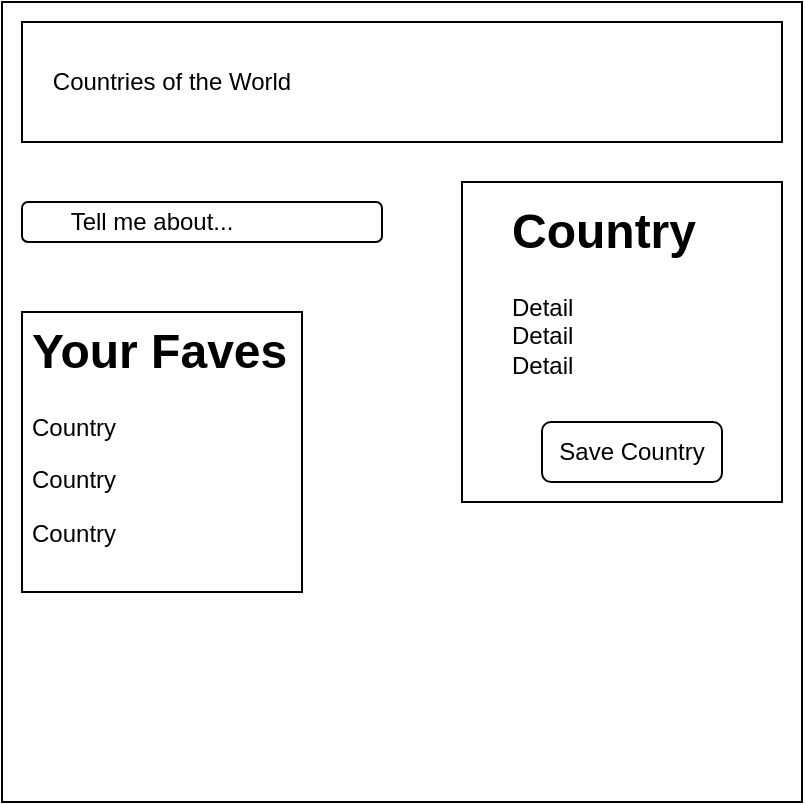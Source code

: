 <mxfile version="20.6.2" type="github">
  <diagram id="qJ6w7HNwzbd-sbemGm2J" name="Page-1">
    <mxGraphModel dx="786" dy="512" grid="1" gridSize="10" guides="1" tooltips="1" connect="1" arrows="1" fold="1" page="1" pageScale="1" pageWidth="1027" pageHeight="469" math="0" shadow="0">
      <root>
        <mxCell id="0" />
        <mxCell id="1" parent="0" />
        <mxCell id="L0vnab-JGndM7TkmbKC3-1" value="" style="whiteSpace=wrap;html=1;aspect=fixed;" vertex="1" parent="1">
          <mxGeometry x="220" y="10" width="400" height="400" as="geometry" />
        </mxCell>
        <mxCell id="L0vnab-JGndM7TkmbKC3-2" value="" style="rounded=0;whiteSpace=wrap;html=1;" vertex="1" parent="1">
          <mxGeometry x="230" y="20" width="380" height="60" as="geometry" />
        </mxCell>
        <mxCell id="L0vnab-JGndM7TkmbKC3-3" value="Countries of the World" style="text;html=1;strokeColor=none;fillColor=none;align=center;verticalAlign=middle;whiteSpace=wrap;rounded=0;" vertex="1" parent="1">
          <mxGeometry x="240" y="35" width="130" height="30" as="geometry" />
        </mxCell>
        <mxCell id="L0vnab-JGndM7TkmbKC3-4" value="" style="rounded=1;whiteSpace=wrap;html=1;" vertex="1" parent="1">
          <mxGeometry x="230" y="110" width="180" height="20" as="geometry" />
        </mxCell>
        <mxCell id="L0vnab-JGndM7TkmbKC3-5" value="&lt;div align=&quot;left&quot;&gt;Tell me about...&lt;br&gt;&lt;/div&gt;" style="text;html=1;strokeColor=none;fillColor=none;align=center;verticalAlign=middle;whiteSpace=wrap;rounded=0;" vertex="1" parent="1">
          <mxGeometry x="230" y="105" width="130" height="30" as="geometry" />
        </mxCell>
        <mxCell id="L0vnab-JGndM7TkmbKC3-6" value="&lt;h1&gt;Country&lt;/h1&gt;&lt;div&gt;Detail&lt;/div&gt;&lt;div&gt;Detail&lt;/div&gt;&lt;div&gt;Detail&lt;br&gt;&lt;/div&gt;" style="text;html=1;strokeColor=none;fillColor=none;spacing=5;spacingTop=-20;whiteSpace=wrap;overflow=hidden;rounded=0;" vertex="1" parent="1">
          <mxGeometry x="470" y="105" width="130" height="115" as="geometry" />
        </mxCell>
        <mxCell id="L0vnab-JGndM7TkmbKC3-7" value="" style="rounded=1;whiteSpace=wrap;html=1;" vertex="1" parent="1">
          <mxGeometry x="490" y="220" width="90" height="30" as="geometry" />
        </mxCell>
        <mxCell id="L0vnab-JGndM7TkmbKC3-8" value="Save Country" style="text;html=1;strokeColor=none;fillColor=none;align=center;verticalAlign=middle;whiteSpace=wrap;rounded=0;" vertex="1" parent="1">
          <mxGeometry x="490" y="220" width="90" height="30" as="geometry" />
        </mxCell>
        <mxCell id="L0vnab-JGndM7TkmbKC3-10" value="&lt;h1&gt;Your Faves&lt;br&gt;&lt;/h1&gt;&lt;p&gt;Country&lt;/p&gt;&lt;p&gt;Country&lt;/p&gt;&lt;p&gt;Country&lt;br&gt;&lt;/p&gt;" style="text;html=1;strokeColor=none;fillColor=none;spacing=5;spacingTop=-20;whiteSpace=wrap;overflow=hidden;rounded=0;" vertex="1" parent="1">
          <mxGeometry x="230" y="165" width="160" height="140" as="geometry" />
        </mxCell>
        <mxCell id="L0vnab-JGndM7TkmbKC3-11" value="" style="whiteSpace=wrap;html=1;aspect=fixed;fillColor=none;" vertex="1" parent="1">
          <mxGeometry x="450" y="100" width="160" height="160" as="geometry" />
        </mxCell>
        <mxCell id="L0vnab-JGndM7TkmbKC3-12" value="" style="whiteSpace=wrap;html=1;aspect=fixed;fillColor=none;" vertex="1" parent="1">
          <mxGeometry x="230" y="165" width="140" height="140" as="geometry" />
        </mxCell>
      </root>
    </mxGraphModel>
  </diagram>
</mxfile>
